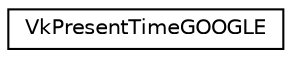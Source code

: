 digraph "Graphical Class Hierarchy"
{
 // LATEX_PDF_SIZE
  edge [fontname="Helvetica",fontsize="10",labelfontname="Helvetica",labelfontsize="10"];
  node [fontname="Helvetica",fontsize="10",shape=record];
  rankdir="LR";
  Node0 [label="VkPresentTimeGOOGLE",height=0.2,width=0.4,color="black", fillcolor="white", style="filled",URL="$d1/de6/structVkPresentTimeGOOGLE.html",tooltip=" "];
}

